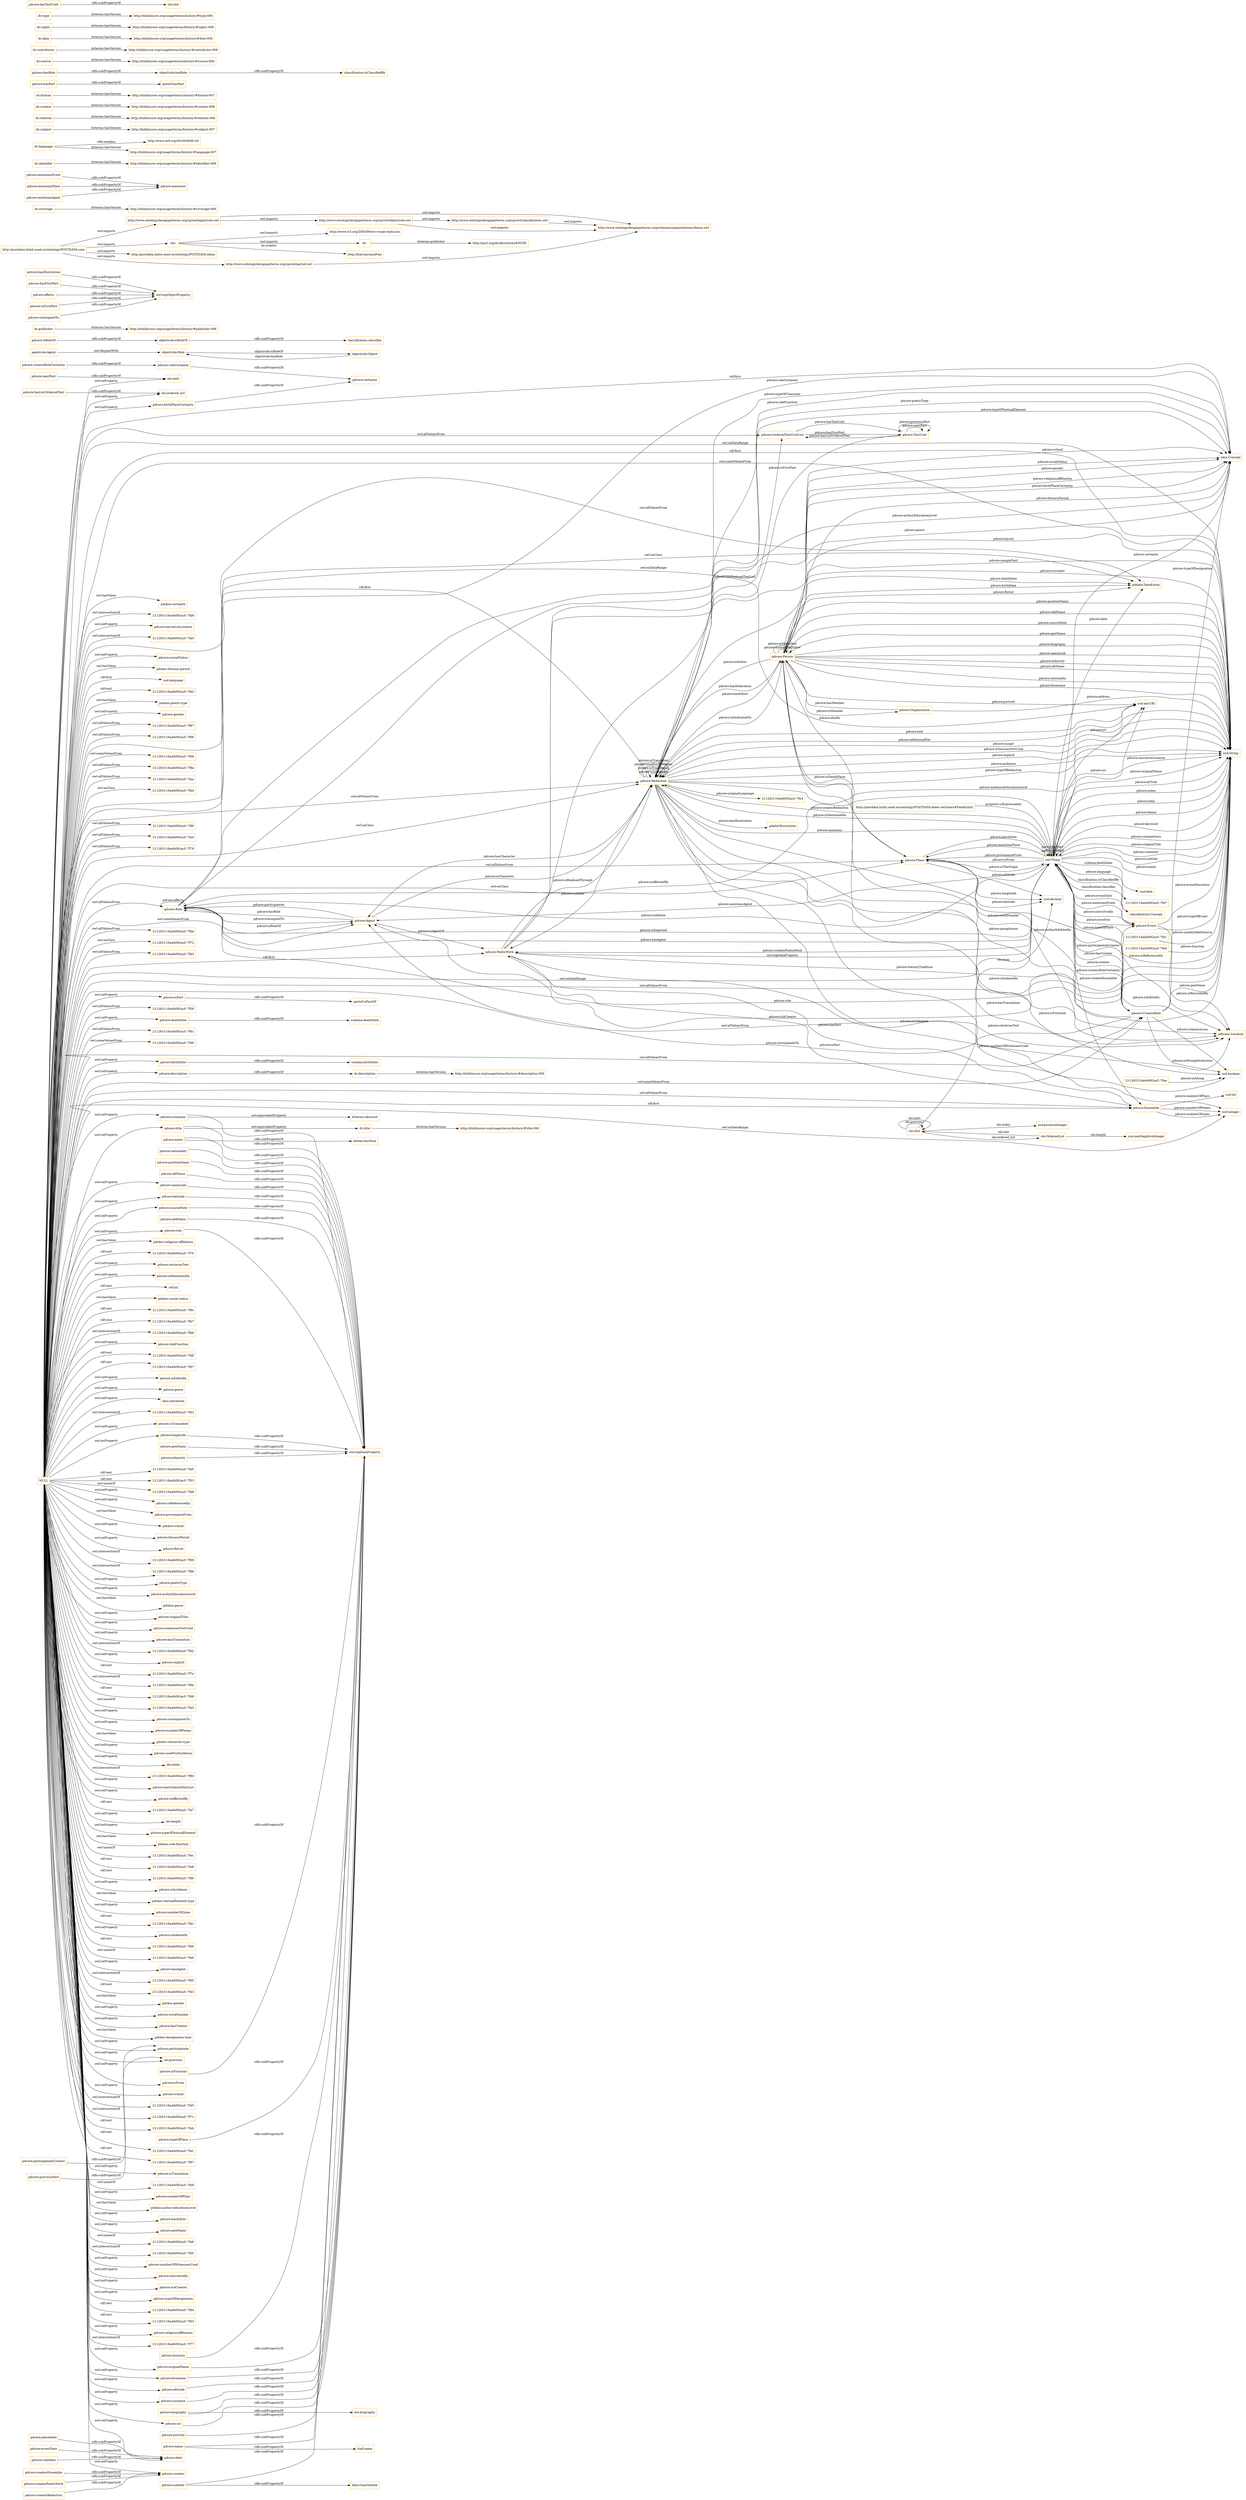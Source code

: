 digraph ar2dtool_diagram { 
rankdir=LR;
size="1501"
node [shape = rectangle, color="orange"]; "211281f:16ad4092acf:-7f87" "211281f:16ad4092acf:-7f66" "pdcore:Role" "211281f:16ad4092acf:-7fd9" "pdcore:OrderedTextUnitList" "211281f:16ad4092acf:-7fe1" "211281f:16ad4092acf:-7f9a" "agentrole:Agent" "211281f:16ad4092acf:-7faa" "pdadd:Illustration" "211281f:16ad4092acf:-7fed" "211281f:16ad4092acf:-7fd4" "pdcore:Agent" "pdcore:CreatorRole" "pdcore:Person" "211281f:16ad4092acf:-7f9f" "211281f:16ad4092acf:-7fa4" "pdcore:Organisation" "211281f:16ad4092acf:-7f78" "pdcore:Redaction" "pdcore:Ensemble" "211281f:16ad4092acf:-7fba" "211281f:16ad4092acf:-7f72" "211281f:16ad4092acf:-7fea" "pdcore:TextUnit" "211281f:16ad4092acf:-7fb3" "skos:Concept" "pdcore:Place" "pddate:DateEntity" "211281f:16ad4092acf:-7f56" "pdcore:Event" "211281f:16ad4092acf:-7f81" "211281f:16ad4092acf:-7f46" "pdtrans:Location" "pdcore:PoeticWork" "owl:Thing" "objectrole:Role" "objectrole:Object" "olo:Slot" "olo:OrderedList" "classification:Concept" ; /*classes style*/
	"pdcore:typeOfPlace" -> "owl:topDataProperty" [ label = "rdfs:subPropertyOf" ];
	"objectrole:isRoleOf" -> "classification:classifies" [ label = "rdfs:subPropertyOf" ];
	"dc:publisher" -> "http://dublincore.org/usage/terms/history/#publisher-006" [ label = "dcterms:hasVersion" ];
	"pdcore:hasIllustration" -> "owl:topObjectProperty" [ label = "rdfs:subPropertyOf" ];
	"http://www.ontologydesignpatterns.org/cp/owl/classification.owl" -> "http://www.ontologydesignpatterns.org/schemas/cpannotationschema.owl" [ label = "owl:imports" ];
	"pdcore:birthPlaceCertainty" -> "pdcore:certainty" [ label = "rdfs:subPropertyOf" ];
	"dc:coverage" -> "http://dublincore.org/usage/terms/history/#coverage-006" [ label = "dcterms:hasVersion" ];
	"pdcore:notes" -> "owl:topDataProperty" [ label = "rdfs:subPropertyOf" ];
	"pdcore:notes" -> "bibtex:hasNote" [ label = "rdfs:subPropertyOf" ];
	"http://www.ontologydesignpatterns.org/cp/owl/agentrole.owl" -> "http://www.ontologydesignpatterns.org/cp/owl/objectrole.owl" [ label = "owl:imports" ];
	"http://www.ontologydesignpatterns.org/cp/owl/agentrole.owl" -> "http://www.ontologydesignpatterns.org/schemas/cpannotationschema.owl" [ label = "owl:imports" ];
	"pdcore:mentionsEvent" -> "pdcore:mentions" [ label = "rdfs:subPropertyOf" ];
	"pdcore:hasFirstPart" -> "owl:topObjectProperty" [ label = "rdfs:subPropertyOf" ];
	"pdcore:roleDate" -> "pdcore:date" [ label = "rdfs:subPropertyOf" ];
	"pdcore:originalName" -> "owl:topDataProperty" [ label = "rdfs:subPropertyOf" ];
	"pdcore:roleCertainty" -> "pdcore:certainty" [ label = "rdfs:subPropertyOf" ];
	"pdcore:forename" -> "owl:topDataProperty" [ label = "rdfs:subPropertyOf" ];
	"pdcore:subtitle" -> "fabio:hasSubtitle" [ label = "rdfs:subPropertyOf" ];
	"pdcore:subtitle" -> "owl:topDataProperty" [ label = "rdfs:subPropertyOf" ];
	"pdcore:altitude" -> "owl:topDataProperty" [ label = "rdfs:subPropertyOf" ];
	"olo:" -> "http://www.w3.org/2003/06/sw-vocab-status/ns" [ label = "owl:imports" ];
	"olo:" -> "dc:" [ label = "owl:imports" ];
	"olo:" -> "http://foaf.me/zazi#me" [ label = "dc:creator" ];
	"pdcore:portrait" -> "owl:topDataProperty" [ label = "rdfs:subPropertyOf" ];
	"dc:identifier" -> "http://dublincore.org/usage/terms/history/#identifier-006" [ label = "dcterms:hasVersion" ];
	"dc:language" -> "http://www.ietf.org/rfc/rfc4646.txt" [ label = "rdfs:seeAlso" ];
	"dc:language" -> "http://dublincore.org/usage/terms/history/#language-007" [ label = "dcterms:hasVersion" ];
	"pdcore:nationality" -> "owl:topDataProperty" [ label = "rdfs:subPropertyOf" ];
	"pdcore:isPart" -> "partof:isPartOf" [ label = "rdfs:subPropertyOf" ];
	"pdcore:surname" -> "owl:topDataProperty" [ label = "rdfs:subPropertyOf" ];
	"dc:subject" -> "http://dublincore.org/usage/terms/history/#subject-007" [ label = "dcterms:hasVersion" ];
	"pdcore:uri" -> "owl:topDataProperty" [ label = "rdfs:subPropertyOf" ];
	"pdcore:addName" -> "owl:topDataProperty" [ label = "rdfs:subPropertyOf" ];
	"pdcore:genName" -> "owl:topDataProperty" [ label = "rdfs:subPropertyOf" ];
	"pdcore:placeDate" -> "pdcore:date" [ label = "rdfs:subPropertyOf" ];
	"http://www.ontologydesignpatterns.org/cp/owl/objectrole.owl" -> "http://www.ontologydesignpatterns.org/cp/owl/classification.owl" [ label = "owl:imports" ];
	"http://www.ontologydesignpatterns.org/cp/owl/objectrole.owl" -> "http://www.ontologydesignpatterns.org/schemas/cpannotationschema.owl" [ label = "owl:imports" ];
	"dc:relation" -> "http://dublincore.org/usage/terms/history/#relation-006" [ label = "dcterms:hasVersion" ];
	"pdcore:nameLink" -> "owl:topDataProperty" [ label = "rdfs:subPropertyOf" ];
	"dc:creator" -> "http://dublincore.org/usage/terms/history/#creator-006" [ label = "dcterms:hasVersion" ];
	"pdcore:biography" -> "owl:topDataProperty" [ label = "rdfs:subPropertyOf" ];
	"pdcore:biography" -> "bio:biography" [ label = "rdfs:subPropertyOf" ];
	"pdcore:latitude" -> "owl:topDataProperty" [ label = "rdfs:subPropertyOf" ];
	"dc:format" -> "http://dublincore.org/usage/terms/history/#format-007" [ label = "dcterms:hasVersion" ];
	"pdcore:hasPart" -> "partof:hasPart" [ label = "rdfs:subPropertyOf" ];
	"pdcore:sourceNote" -> "owl:topDataProperty" [ label = "rdfs:subPropertyOf" ];
	"pdcore:summary" -> "owl:topDataProperty" [ label = "rdfs:subPropertyOf" ];
	"pdcore:summary" -> "dcterms:abstract" [ label = "owl:equivalentProperty" ];
	"pdcore:nextPart" -> "olo:next" [ label = "rdfs:subPropertyOf" ];
	"pdcore:eventDate" -> "pdcore:date" [ label = "rdfs:subPropertyOf" ];
	"pdcore:name" -> "foaf:name" [ label = "rdfs:subPropertyOf" ];
	"pdcore:name" -> "owl:topDataProperty" [ label = "rdfs:subPropertyOf" ];
	"pdcore:hasRole" -> "objectrole:hasRole" [ label = "rdfs:subPropertyOf" ];
	"pdcore:title" -> "dc:title" [ label = "owl:equivalentProperty" ];
	"pdcore:title" -> "owl:topDataProperty" [ label = "rdfs:subPropertyOf" ];
	"pdcore:positionName" -> "owl:topDataProperty" [ label = "rdfs:subPropertyOf" ];
	"pdcore:altName" -> "owl:topDataProperty" [ label = "rdfs:subPropertyOf" ];
	"dc:source" -> "http://dublincore.org/usage/terms/history/#source-006" [ label = "dcterms:hasVersion" ];
	"dc:description" -> "http://dublincore.org/usage/terms/history/#description-006" [ label = "dcterms:hasVersion" ];
	"pdcore:role" -> "owl:topDataProperty" [ label = "rdfs:subPropertyOf" ];
	"pdcore:createsRedaction" -> "pdcore:creates" [ label = "rdfs:subPropertyOf" ];
	"pdcore:deathDate" -> "schema:deathDate" [ label = "rdfs:subPropertyOf" ];
	"pdcore:hasListOrderedText" -> "olo:ordered_list" [ label = "rdfs:subPropertyOf" ];
	"agentrole:Agent" -> "objectrole:Role" [ label = "owl:disjointWith" ];
	"http://postdata.linhd.uned.es/ontology/POSTDATA-core" -> "http://postdata.linhd.uned.es/ontology/POSTDATA-dates" [ label = "owl:imports" ];
	"http://postdata.linhd.uned.es/ontology/POSTDATA-core" -> "http://www.ontologydesignpatterns.org/cp/owl/agentrole.owl" [ label = "owl:imports" ];
	"http://postdata.linhd.uned.es/ontology/POSTDATA-core" -> "olo:" [ label = "owl:imports" ];
	"http://postdata.linhd.uned.es/ontology/POSTDATA-core" -> "http://www.ontologydesignpatterns.org/cp/owl/partof.owl" [ label = "owl:imports" ];
	"objectrole:hasRole" -> "classification:isClassifiedBy" [ label = "rdfs:subPropertyOf" ];
	"pdcore:affects" -> "owl:topObjectProperty" [ label = "rdfs:subPropertyOf" ];
	"pdcore:longitude" -> "owl:topDataProperty" [ label = "rdfs:subPropertyOf" ];
	"dc:contributor" -> "http://dublincore.org/usage/terms/history/#contributor-006" [ label = "dcterms:hasVersion" ];
	"pdcore:mentionsPlace" -> "pdcore:mentions" [ label = "rdfs:subPropertyOf" ];
	"dc:date" -> "http://dublincore.org/usage/terms/history/#date-006" [ label = "dcterms:hasVersion" ];
	"pdcore:mentionsAgent" -> "pdcore:mentions" [ label = "rdfs:subPropertyOf" ];
	"dc:rights" -> "http://dublincore.org/usage/terms/history/#rights-006" [ label = "dcterms:hasVersion" ];
	"pdcore:ethnicity" -> "owl:topDataProperty" [ label = "rdfs:subPropertyOf" ];
	"pdcore:participateAsCreator" -> "pdcore:participateAs" [ label = "rdfs:subPropertyOf" ];
	"pdcore:description" -> "dc:description" [ label = "rdfs:subPropertyOf" ];
	"NULL" -> "pdskos:religious-affiliation" [ label = "owl:hasValue" ];
	"NULL" -> "211281f:16ad4092acf:-7f75" [ label = "rdf:rest" ];
	"NULL" -> "pdcore:CreatorRole" [ label = "owl:someValuesFrom" ];
	"NULL" -> "pdcore:title" [ label = "owl:onProperty" ];
	"NULL" -> "pdcore:retrievesText" [ label = "owl:onProperty" ];
	"NULL" -> "pdcore:description" [ label = "owl:onProperty" ];
	"NULL" -> "pdcore:PoeticWork" [ label = "rdf:first" ];
	"NULL" -> "pdcore:isMentionedIn" [ label = "owl:onProperty" ];
	"NULL" -> "pdcore:birthDate" [ label = "owl:onProperty" ];
	"NULL" -> "rdf:nil" [ label = "rdf:rest" ];
	"NULL" -> "pdcore:longitude" [ label = "owl:onProperty" ];
	"NULL" -> "pdskos:social-status" [ label = "owl:hasValue" ];
	"NULL" -> "pdcore:birthPlaceCertainty" [ label = "owl:onProperty" ];
	"NULL" -> "211281f:16ad4092acf:-7fd9" [ label = "owl:someValuesFrom" ];
	"NULL" -> "211281f:16ad4092acf:-7f9c" [ label = "rdf:rest" ];
	"NULL" -> "211281f:16ad4092acf:-7fb7" [ label = "rdf:rest" ];
	"NULL" -> "211281f:16ad4092acf:-7fb9" [ label = "owl:intersectionOf" ];
	"NULL" -> "pdcore:roleFunction" [ label = "owl:onProperty" ];
	"NULL" -> "olo:ordered_list" [ label = "owl:onProperty" ];
	"NULL" -> "211281f:16ad4092acf:-7fdf" [ label = "rdf:rest" ];
	"NULL" -> "211281f:16ad4092acf:-7fd7" [ label = "rdf:rest" ];
	"NULL" -> "pdcore:Role" [ label = "owl:allValuesFrom" ];
	"NULL" -> "pdcore:isEditedIn" [ label = "owl:onProperty" ];
	"NULL" -> "pdcore:OrderedTextUnitList" [ label = "owl:allValuesFrom" ];
	"NULL" -> "pdcore:genre" [ label = "owl:onProperty" ];
	"NULL" -> "211281f:16ad4092acf:-7f81" [ label = "owl:allValuesFrom" ];
	"NULL" -> "skos:inScheme" [ label = "owl:onProperty" ];
	"NULL" -> "pdcore:CreatorRole" [ label = "owl:allValuesFrom" ];
	"NULL" -> "211281f:16ad4092acf:-7fd3" [ label = "owl:intersectionOf" ];
	"NULL" -> "pdcore:isTranslated" [ label = "owl:onProperty" ];
	"NULL" -> "pddate:DateEntity" [ label = "owl:onClass" ];
	"NULL" -> "211281f:16ad4092acf:-7f9a" [ label = "owl:allValuesFrom" ];
	"NULL" -> "pdcore:Ensemble" [ label = "owl:allValuesFrom" ];
	"NULL" -> "pdcore:altitude" [ label = "owl:onProperty" ];
	"NULL" -> "211281f:16ad4092acf:-7fe5" [ label = "rdf:rest" ];
	"NULL" -> "211281f:16ad4092acf:-7f53" [ label = "rdf:rest" ];
	"NULL" -> "211281f:16ad4092acf:-7fd8" [ label = "owl:unionOf" ];
	"NULL" -> "pdcore:isReferencedIn" [ label = "owl:onProperty" ];
	"NULL" -> "pdcore:role" [ label = "owl:onProperty" ];
	"NULL" -> "211281f:16ad4092acf:-7f87" [ label = "owl:allValuesFrom" ];
	"NULL" -> "pdcore:Agent" [ label = "owl:someValuesFrom" ];
	"NULL" -> "pdcore:participateAs" [ label = "owl:onProperty" ];
	"NULL" -> "pdcore:provenanceFrom" [ label = "owl:onProperty" ];
	"NULL" -> "pdskos:school" [ label = "owl:hasValue" ];
	"NULL" -> "skos:Concept" [ label = "rdf:first" ];
	"NULL" -> "pdcore:literaryPeriod" [ label = "owl:onProperty" ];
	"NULL" -> "xsd:string" [ label = "owl:someValuesFrom" ];
	"NULL" -> "pdcore:floruit" [ label = "owl:onProperty" ];
	"NULL" -> "211281f:16ad4092acf:-7f99" [ label = "owl:intersectionOf" ];
	"NULL" -> "211281f:16ad4092acf:-7f86" [ label = "owl:intersectionOf" ];
	"NULL" -> "pdcore:poeticType" [ label = "owl:onProperty" ];
	"NULL" -> "xsd:string" [ label = "owl:onDataRange" ];
	"NULL" -> "pdcore:surname" [ label = "owl:onProperty" ];
	"NULL" -> "pdcore:authorEducationLevel" [ label = "owl:onProperty" ];
	"NULL" -> "pdskos:genre" [ label = "owl:hasValue" ];
	"NULL" -> "pdcore:forename" [ label = "owl:onProperty" ];
	"NULL" -> "pdcore:originalTitle" [ label = "owl:onProperty" ];
	"NULL" -> "pdcore:witnessesNotUsed" [ label = "owl:onProperty" ];
	"NULL" -> "pdcore:hasTranslation" [ label = "owl:onProperty" ];
	"NULL" -> "211281f:16ad4092acf:-7fb2" [ label = "owl:intersectionOf" ];
	"NULL" -> "pdcore:Redaction" [ label = "owl:allValuesFrom" ];
	"NULL" -> "pdcore:isPart" [ label = "owl:onProperty" ];
	"NULL" -> "pdcore:latitude" [ label = "owl:onProperty" ];
	"NULL" -> "pdcore:explicit" [ label = "owl:onProperty" ];
	"NULL" -> "211281f:16ad4092acf:-7f7e" [ label = "rdf:rest" ];
	"NULL" -> "211281f:16ad4092acf:-7f9e" [ label = "owl:intersectionOf" ];
	"NULL" -> "211281f:16ad4092acf:-7fd6" [ label = "rdf:rest" ];
	"NULL" -> "211281f:16ad4092acf:-7fe3" [ label = "owl:unionOf" ];
	"NULL" -> "pdcore:correspondsTo" [ label = "owl:onProperty" ];
	"NULL" -> "pdcore:numberOfPoems" [ label = "owl:onProperty" ];
	"NULL" -> "pdskos:character-type" [ label = "owl:hasValue" ];
	"NULL" -> "pdcore:usedForSynthesis" [ label = "owl:onProperty" ];
	"NULL" -> "olo:index" [ label = "owl:onProperty" ];
	"NULL" -> "olo:previous" [ label = "owl:onProperty" ];
	"NULL" -> "pdcore:creates" [ label = "owl:onProperty" ];
	"NULL" -> "211281f:16ad4092acf:-7f80" [ label = "owl:intersectionOf" ];
	"NULL" -> "pdcore:hasOrderedTextList" [ label = "owl:onProperty" ];
	"NULL" -> "pdcore:isAffectedBy" [ label = "owl:onProperty" ];
	"NULL" -> "211281f:16ad4092acf:-7fa7" [ label = "rdf:rest" ];
	"NULL" -> "211281f:16ad4092acf:-7fd4" [ label = "owl:onClass" ];
	"NULL" -> "211281f:16ad4092acf:-7f78" [ label = "owl:allValuesFrom" ];
	"NULL" -> "xsd:string" [ label = "rdf:first" ];
	"NULL" -> "olo:length" [ label = "owl:onProperty" ];
	"NULL" -> "pdcore:typeOfTextualElement" [ label = "owl:onProperty" ];
	"NULL" -> "pdskos:role-function" [ label = "owl:hasValue" ];
	"NULL" -> "211281f:16ad4092acf:-7fec" [ label = "owl:unionOf" ];
	"NULL" -> "211281f:16ad4092acf:-7fe8" [ label = "rdf:rest" ];
	"NULL" -> "211281f:16ad4092acf:-7f6f" [ label = "rdf:rest" ];
	"NULL" -> "211281f:16ad4092acf:-7f9f" [ label = "owl:allValuesFrom" ];
	"NULL" -> "pdcore:isSynthesis" [ label = "owl:onProperty" ];
	"NULL" -> "pdskos:textualElement-type" [ label = "owl:hasValue" ];
	"NULL" -> "pdcore:numberOfLines" [ label = "owl:onProperty" ];
	"NULL" -> "211281f:16ad4092acf:-7fd1" [ label = "rdf:rest" ];
	"NULL" -> "pdcore:isIndexedIn" [ label = "owl:onProperty" ];
	"NULL" -> "211281f:16ad4092acf:-7fa4" [ label = "owl:allValuesFrom" ];
	"NULL" -> "211281f:16ad4092acf:-7faa" [ label = "owl:allValuesFrom" ];
	"NULL" -> "211281f:16ad4092acf:-7fb0" [ label = "rdf:rest" ];
	"NULL" -> "211281f:16ad4092acf:-7f46" [ label = "owl:someValuesFrom" ];
	"NULL" -> "211281f:16ad4092acf:-7fe0" [ label = "owl:unionOf" ];
	"NULL" -> "pdcore:hasAgent" [ label = "owl:onProperty" ];
	"NULL" -> "211281f:16ad4092acf:-7f72" [ label = "owl:onClass" ];
	"NULL" -> "211281f:16ad4092acf:-7f65" [ label = "owl:intersectionOf" ];
	"NULL" -> "211281f:16ad4092acf:-7f43" [ label = "rdf:rest" ];
	"NULL" -> "pdskos:gender" [ label = "owl:hasValue" ];
	"NULL" -> "pdcore:workNumber" [ label = "owl:onProperty" ];
	"NULL" -> "pdcore:hasCreator" [ label = "owl:onProperty" ];
	"NULL" -> "211281f:16ad4092acf:-7fb3" [ label = "owl:allValuesFrom" ];
	"NULL" -> "211281f:16ad4092acf:-7f56" [ label = "owl:allValuesFrom" ];
	"NULL" -> "pdskos:designation-type" [ label = "owl:hasValue" ];
	"NULL" -> "pdcore:deathDate" [ label = "owl:onProperty" ];
	"NULL" -> "xsd:decimal" [ label = "owl:onDataRange" ];
	"NULL" -> "pdcore:isFrom" [ label = "owl:onProperty" ];
	"NULL" -> "pdcore:uri" [ label = "owl:onProperty" ];
	"NULL" -> "pdcore:Redaction" [ label = "owl:onClass" ];
	"NULL" -> "pdcore:school" [ label = "owl:onProperty" ];
	"NULL" -> "211281f:16ad4092acf:-7f66" [ label = "owl:allValuesFrom" ];
	"NULL" -> "211281f:16ad4092acf:-7f45" [ label = "owl:intersectionOf" ];
	"NULL" -> "211281f:16ad4092acf:-7f71" [ label = "owl:intersectionOf" ];
	"NULL" -> "211281f:16ad4092acf:-7feb" [ label = "rdf:rest" ];
	"NULL" -> "pdcore:summary" [ label = "owl:onProperty" ];
	"NULL" -> "xsd:integer" [ label = "owl:onDataRange" ];
	"NULL" -> "211281f:16ad4092acf:-7fa1" [ label = "rdf:rest" ];
	"NULL" -> "211281f:16ad4092acf:-7f97" [ label = "rdf:rest" ];
	"NULL" -> "pdcore:isTranslation" [ label = "owl:onProperty" ];
	"NULL" -> "211281f:16ad4092acf:-7fe9" [ label = "owl:unionOf" ];
	"NULL" -> "pdcore:Place" [ label = "owl:onClass" ];
	"NULL" -> "pdcore:numberOfPlays" [ label = "owl:onProperty" ];
	"NULL" -> "pdskos:author-educationLevel" [ label = "owl:hasValue" ];
	"NULL" -> "pdcore:hasEditor" [ label = "owl:onProperty" ];
	"NULL" -> "pdcore:nameLink" [ label = "owl:onProperty" ];
	"NULL" -> "pdcore:Ensemble" [ label = "rdf:first" ];
	"NULL" -> "pdcore:penName" [ label = "owl:onProperty" ];
	"NULL" -> "211281f:16ad4092acf:-7fe6" [ label = "owl:unionOf" ];
	"NULL" -> "211281f:16ad4092acf:-7f55" [ label = "owl:intersectionOf" ];
	"NULL" -> "211281f:16ad4092acf:-7fba" [ label = "owl:allValuesFrom" ];
	"NULL" -> "pdcore:numberOfWitnessesUsed" [ label = "owl:onProperty" ];
	"NULL" -> "pdcore:isInvolvedIn" [ label = "owl:onProperty" ];
	"NULL" -> "pdcore:isACreator" [ label = "owl:onProperty" ];
	"NULL" -> "pdcore:typeOfDesignation" [ label = "owl:onProperty" ];
	"NULL" -> "pdtrans:Location" [ label = "owl:allValuesFrom" ];
	"NULL" -> "pdcore:Redaction" [ label = "rdf:first" ];
	"NULL" -> "211281f:16ad4092acf:-7f84" [ label = "rdf:rest" ];
	"NULL" -> "211281f:16ad4092acf:-7f63" [ label = "rdf:rest" ];
	"NULL" -> "pdcore:originalName" [ label = "owl:onProperty" ];
	"NULL" -> "pdcore:religiousAffiliation" [ label = "owl:onProperty" ];
	"NULL" -> "211281f:16ad4092acf:-7f77" [ label = "owl:intersectionOf" ];
	"NULL" -> "olo:next" [ label = "owl:onProperty" ];
	"NULL" -> "pdskos:certainty" [ label = "owl:hasValue" ];
	"NULL" -> "pdcore:sourceNote" [ label = "owl:onProperty" ];
	"NULL" -> "211281f:16ad4092acf:-7fa9" [ label = "owl:intersectionOf" ];
	"NULL" -> "pdcore:narrativeLocation" [ label = "owl:onProperty" ];
	"NULL" -> "211281f:16ad4092acf:-7fa3" [ label = "owl:intersectionOf" ];
	"NULL" -> "pdcore:date" [ label = "owl:onProperty" ];
	"NULL" -> "xsd:anyURI" [ label = "owl:onDataRange" ];
	"NULL" -> "pdcore:Place" [ label = "owl:allValuesFrom" ];
	"NULL" -> "pdcore:socialStatus" [ label = "owl:onProperty" ];
	"NULL" -> "pdskos:literary-period" [ label = "owl:hasValue" ];
	"NULL" -> "pddate:DateEntity" [ label = "owl:allValuesFrom" ];
	"NULL" -> "xsd:language" [ label = "rdf:first" ];
	"NULL" -> "211281f:16ad4092acf:-7fe2" [ label = "rdf:rest" ];
	"NULL" -> "pdskos:poetic-type" [ label = "owl:hasValue" ];
	"NULL" -> "pdcore:gender" [ label = "owl:onProperty" ];
	"NULL" -> "pdcore:Event" [ label = "owl:allValuesFrom" ];
	"dc:" -> "http://purl.org/dc/aboutdcmi#DCMI" [ label = "dcterms:publisher" ];
	"dc:title" -> "http://dublincore.org/usage/terms/history/#title-006" [ label = "dcterms:hasVersion" ];
	"pdcore:isRoleOf" -> "objectrole:isRoleOf" [ label = "rdfs:subPropertyOf" ];
	"pdcore:isFictional" -> "owl:topDataProperty" [ label = "rdfs:subPropertyOf" ];
	"pdcore:function" -> "owl:topDataProperty" [ label = "rdfs:subPropertyOf" ];
	"dc:type" -> "http://dublincore.org/usage/terms/history/#type-006" [ label = "dcterms:hasVersion" ];
	"pdcore:previousPart" -> "olo:previous" [ label = "rdfs:subPropertyOf" ];
	"pdcore:createsEnsemble" -> "pdcore:creates" [ label = "rdfs:subPropertyOf" ];
	"pdcore:createsPoeticWork" -> "pdcore:creates" [ label = "rdfs:subPropertyOf" ];
	"pdcore:hasTextUnit" -> "olo:slot" [ label = "rdfs:subPropertyOf" ];
	"pdcore:creatorRoleCertainty" -> "pdcore:roleCertainty" [ label = "rdfs:subPropertyOf" ];
	"pdcore:isFirstPart" -> "owl:topObjectProperty" [ label = "rdfs:subPropertyOf" ];
	"pdcore:isAssignedTo" -> "owl:topObjectProperty" [ label = "rdfs:subPropertyOf" ];
	"pdcore:birthDate" -> "schema:birthDate" [ label = "rdfs:subPropertyOf" ];
	"http://www.ontologydesignpatterns.org/cp/owl/partof.owl" -> "http://www.ontologydesignpatterns.org/schemas/cpannotationschema.owl" [ label = "owl:imports" ];
	"pdcore:Person" -> "pdcore:Person" [ label = "pdcore:authorHasEditor" ];
	"pdcore:Redaction" -> "owl:Thing" [ label = "pdcore:mentions" ];
	"pdcore:Person" -> "xsd:boolean" [ label = "pdcore:isFictional" ];
	"owl:Thing" -> "pdcore:Role" [ label = "pdcore:hasAgent" ];
	"pdcore:Role" -> "xsd:string" [ label = "pdcore:role" ];
	"pdcore:Redaction" -> "pdcore:Redaction" [ label = "pdcore:isSynthesis" ];
	"owl:Thing" -> "xsd:string" [ label = "pdcore:narrativeLocation" ];
	"pdcore:CreatorRole" -> "xsd:string" [ label = "pdcore:penName" ];
	"owl:Thing" -> "pdcore:Event" [ label = "pdcore:mentionsEvent" ];
	"pdcore:Ensemble" -> "xsd:integer" [ label = "pdcore:numberOfLines" ];
	"pdcore:Redaction" -> "pdcore:Redaction" [ label = "pdcore:isTranslation" ];
	"pdcore:Redaction" -> "xsd:string" [ label = "pdcore:audienceEducationLevel" ];
	"pdcore:Event" -> "xsd:string" [ label = "pdcore:eventNarration" ];
	"owl:Thing" -> "xsd:string" [ label = "pdcore:originalName" ];
	"pdcore:Redaction" -> "xsd:string" [ label = "pdcore:workNumber" ];
	"pdcore:OrderedTextUnitList" -> "pdcore:TextUnit" [ label = "pdcore:hasTextUnit" ];
	"pdcore:Redaction" -> "pdcore:Person" [ label = "pdcore:hasEditor" ];
	"olo:Slot" -> "olo:Slot" [ label = "olo:previous" ];
	"pdcore:Person" -> "pdcore:Redaction" [ label = "pdcore:isEditor" ];
	"owl:Thing" -> "xsd:string" [ label = "pdcore:altTitle" ];
	"pdcore:Person" -> "pdcore:Person" [ label = "pdcore:editsAuthor" ];
	"pdcore:Redaction" -> "pdadd:Illustration" [ label = "pdcore:hasIllustration" ];
	"pdcore:Person" -> "pddate:DateEntity" [ label = "pdcore:floruit" ];
	"pdcore:Person" -> "xsd:string" [ label = "pdcore:surname" ];
	"pdcore:Person" -> "xsd:string" [ label = "pdcore:positionName" ];
	"pdcore:TextUnit" -> "pdcore:TextUnit" [ label = "pdcore:nextPart" ];
	"owl:Thing" -> "pdcore:Role" [ label = "pdcore:isAffectedBy" ];
	"owl:Thing" -> "pdcore:CreatorRole" [ label = "pdcore:hasCreator" ];
	"classification:Concept" -> "owl:Thing" [ label = "classification:classifies" ];
	"pdcore:Redaction" -> "pdcore:Person" [ label = "pdcore:isDedicatedTo" ];
	"pdcore:Person" -> "pdcore:Redaction" [ label = "pdcore:hasDedication" ];
	"pdcore:Redaction" -> "xsd:string" [ label = "pdcore:paraphrasis" ];
	"owl:Thing" -> "pdtrans:Location" [ label = "pdcore:isEditedIn" ];
	"pdcore:Event" -> "xsd:string" [ label = "pdcore:typeOfEvent" ];
	"pdcore:TextUnit" -> "pdcore:TextUnit" [ label = "pdcore:previousPart" ];
	"pdcore:CreatorRole" -> "pdcore:Agent" [ label = "pdcore:isACreator" ];
	"pdcore:Person" -> "pddate:DateEntity" [ label = "pdcore:deathDate" ];
	"pdcore:Role" -> "pdcore:Agent" [ label = "pdcore:isAssignedTo" ];
	"pdcore:Role" -> "pdcore:Role" [ label = "pdcore:affects" ];
	"pdcore:Person" -> "xsd:string" [ label = "pdcore:addName" ];
	"pdcore:Event" -> "pdtrans:Location" [ label = "pdcore:isRecordedBy" ];
	"pdcore:Place" -> "owl:Thing" [ label = "pdcore:isTheOrigin" ];
	"pdcore:CreatorRole" -> "xsd:boolean" [ label = "pdcore:isAnonymous" ];
	"pdcore:Redaction" -> "pdcore:Agent" [ label = "pdcore:hasCharacter" ];
	"owl:Thing" -> "xsd:anyURI" [ label = "pdcore:url" ];
	"pdcore:Redaction" -> "xsd:anyURI" [ label = "pdcore:text" ];
	"pdcore:Redaction" -> "xsd:string" [ label = "pdcore:layout" ];
	"pdcore:Redaction" -> "xsd:anyURI" [ label = "pdcore:additionalFile" ];
	"pdcore:PoeticWork" -> "xsd:boolean" [ label = "pdcore:isCalligram" ];
	"owl:Thing" -> "xsd:anyURI" [ label = "pdcore:uri" ];
	"owl:Thing" -> "pdcore:Place" [ label = "pdcore:mentionsPlace" ];
	"olo:Slot" -> "olo:OrderedList" [ label = "olo:ordered_list" ];
	"owl:Thing" -> "pdcore:CreatorRole" [ label = "pdcore:participateAsCreator" ];
	"pdcore:Redaction" -> "skos:Concept" [ label = "pdcore:typeOfTextualElement" ];
	"olo:OrderedList" -> "xsd:nonNegativeInteger" [ label = "olo:length" ];
	"owl:Thing" -> "pdcore:Agent" [ label = "pdcore:mentionsAgent" ];
	"owl:Thing" -> "pdcore:Event" [ label = "pdcore:isInvolvedIn" ];
	"pdcore:Agent" -> "pdcore:Role" [ label = "pdcore:participateAs" ];
	"pdcore:Place" -> "xsd:decimal" [ label = "pdcore:longitude" ];
	"pdcore:Redaction" -> "pdcore:PoeticWork" [ label = "pdcore:realises" ];
	"pdcore:PoeticWork" -> "pdcore:Redaction" [ label = "pdcore:isRealisedThrough" ];
	"pdcore:Person" -> "skos:Concept" [ label = "pdcore:religiousAffiliation" ];
	"pdcore:Role" -> "pdcore:Agent" [ label = "pdcore:isRoleOf" ];
	"owl:Thing" -> "xsd:string" [ label = "pdcore:notes" ];
	"pdcore:Person" -> "xsd:string" [ label = "pdcore:sourceNote" ];
	"pdcore:Redaction" -> "xsd:string" [ label = "pdcore:sampleText" ];
	"pdcore:Redaction" -> "xsd:string" [ label = "pdcore:incipit" ];
	"pdcore:Person" -> "pddate:DateEntity" [ label = "pdcore:birthDate" ];
	"pdcore:Person" -> "skos:Concept" [ label = "pdcore:birthPlaceCertainty" ];
	"pdcore:Person" -> "skos:Concept" [ label = "pdcore:literaryPeriod" ];
	"owl:Thing" -> "xsd:string" [ label = "pdcore:title" ];
	"pdcore:Ensemble" -> "pdcore:PoeticWork" [ label = "pdcore:hasPart" ];
	"pdcore:PoeticWork" -> "owl:Thing" [ label = "owl:topDataProperty" ];
	"http://postdata.linhd.uned.es/ontology/POSTDATA-dates.owl/class#DateEntity" -> "owl:Thing" [ label = "property:isExpressedAs" ];
	"pdcore:Person" -> "xsd:string" [ label = "pdcore:genName" ];
	"pdcore:TextUnit" -> "pdcore:Redaction" [ label = "pdcore:isFirstPart" ];
	"pdcore:Redaction" -> "pdcore:Redaction" [ label = "pdcore:usedForSynthesis" ];
	"owl:Thing" -> "pdcore:PoeticWork" [ label = "pdcore:createsPoeticWork" ];
	"pdcore:Person" -> "xsd:string" [ label = "pdcore:biography" ];
	"pdcore:CreatorRole" -> "skos:Concept" [ label = "pdcore:typeOfDesignation" ];
	"pdcore:TextUnit" -> "pdcore:OrderedTextUnitList" [ label = "pdcore:hasListOrderedText" ];
	"owl:Thing" -> "skos:Concept" [ label = "pdcore:certainty" ];
	"pdcore:PoeticWork" -> "pdcore:Ensemble" [ label = "pdcore:isPart" ];
	"olo:OrderedList" -> "olo:Slot" [ label = "olo:slot" ];
	"pdcore:Person" -> "skos:Concept" [ label = "pdcore:school" ];
	"owl:Thing" -> "pdcore:Ensemble" [ label = "pdcore:createsEnsemble" ];
	"olo:Slot" -> "olo:Slot" [ label = "olo:next" ];
	"owl:Thing" -> "xsd:date" [ label = "schema:deathDate" ];
	"pdcore:Redaction" -> "pdcore:Redaction" [ label = "pdcore:isTranslated" ];
	"owl:Thing" -> "pdtrans:Location" [ label = "pdcore:isReferencedIn" ];
	"pdcore:PoeticWork" -> "xsd:string" [ label = "pdcore:literaryTradition" ];
	"pdcore:Place" -> "xsd:decimal" [ label = "pdcore:latitude" ];
	"pdcore:Person" -> "pdcore:Place" [ label = "pdcore:diedIn" ];
	"211281f:16ad4092acf:-7fe1" -> "xsd:string" [ label = "pdcore:unidentifiedSource" ];
	"pdcore:Place" -> "xsd:decimal" [ label = "pdcore:altitude" ];
	"pdcore:CreatorRole" -> "owl:Thing" [ label = "pdcore:creates" ];
	"owl:Thing" -> "xsd:string" [ label = "pdcore:theme" ];
	"pdcore:CreatorRole" -> "owl:Thing" [ label = "pdcore:creatorRoleCertainty" ];
	"pdcore:Event" -> "owl:Thing" [ label = "pdcore:involves" ];
	"pdcore:Role" -> "skos:Concept" [ label = "pdcore:roleFunction" ];
	"owl:Thing" -> "pdcore:Redaction" [ label = "pdcore:createsRedaction" ];
	"pdcore:Role" -> "owl:Thing" [ label = "pdcore:roleDate" ];
	"pdcore:PoeticWork" -> "skos:Concept" [ label = "pdcore:poeticType" ];
	"pdcore:Place" -> "xsd:string" [ label = "pdcore:typeOfPlace" ];
	"olo:Slot" -> "owl:Thing" [ label = "olo:item" ];
	"pdcore:Person" -> "xsd:string" [ label = "pdcore:nameLink" ];
	"owl:Thing" -> "pdcore:Place" [ label = "pdcore:provenanceFrom" ];
	"pdcore:Ensemble" -> "xsd:int" [ label = "pdcore:numberOfPlays" ];
	"pdcore:Person" -> "pdtrans:Location" [ label = "pdcore:authorIsEditedIn" ];
	"owl:Thing" -> "xsd:string" [ label = "pdcore:keyword" ];
	"pdcore:Person" -> "xsd:string" [ label = "pdcore:ethnicity" ];
	"pdcore:Redaction" -> "pdtrans:Location" [ label = "pdcore:isIndexedIn" ];
	"pdcore:Place" -> "owl:Thing" [ label = "pdcore:placeDate" ];
	"211281f:16ad4092acf:-7fea" -> "xsd:boolean" [ label = "pdcore:isASong" ];
	"pdcore:Person" -> "xsd:string" [ label = "pdcore:altName" ];
	"owl:Thing" -> "xsd:string" [ label = "pdcore:commentary" ];
	"owl:Thing" -> "xsd:string" [ label = "pdcore:originalTitle" ];
	"owl:Thing" -> "classification:Concept" [ label = "classification:isClassifiedBy" ];
	"owl:Thing" -> "xsd:string" [ label = "pdcore:summary" ];
	"pdcore:Person" -> "skos:Concept" [ label = "pdcore:socialStatus" ];
	"owl:Thing" -> "owl:Thing" [ label = "partof:isPartOf" ];
	"pdcore:Redaction" -> "pdcore:OrderedTextUnitList" [ label = "pdcore:hasOrderedTextList" ];
	"pdcore:Agent" -> "pdcore:Redaction" [ label = "pdcore:isCharacter" ];
	"olo:Slot" -> "xsd:positiveInteger" [ label = "olo:index" ];
	"211281f:16ad4092acf:-7fed" -> "xsd:string" [ label = "pdcore:function" ];
	"pdcore:PoeticWork" -> "skos:Concept" [ label = "pdcore:authorEducationLevel" ];
	"owl:Thing" -> "pdcore:Place" [ label = "pdcore:isFrom" ];
	"pdcore:Redaction" -> "pdtrans:Location" [ label = "pdcore:hasTranslation" ];
	"pdcore:Event" -> "owl:Thing" [ label = "pdcore:eventDate" ];
	"pdcore:CreatorRole" -> "xsd:boolean" [ label = "pdcore:isWrongAttribution" ];
	"pdcore:Redaction" -> "xsd:string" [ label = "pdcore:witnessesNotUsed" ];
	"pdcore:Role" -> "owl:Thing" [ label = "pdcore:isDepicted" ];
	"owl:Thing" -> "pddate:DateEntity" [ label = "pdcore:date" ];
	"pdcore:CreatorRole" -> "pdcore:Agent" [ label = "pdcore:correspondsTo" ];
	"objectrole:Object" -> "objectrole:Role" [ label = "objectrole:hasRole" ];
	"pdcore:Person" -> "xsd:string" [ label = "pdcore:nationality" ];
	"owl:Thing" -> "pdcore:Redaction" [ label = "pdcore:isMentionedIn" ];
	"pdcore:OrderedTextUnitList" -> "pdcore:TextUnit" [ label = "pdcore:hasFirstPart" ];
	"pdcore:Person" -> "pdcore:Organisation" [ label = "pdcore:isMember" ];
	"pdcore:Role" -> "skos:Concept" [ label = "pdcore:roleCertainty" ];
	"pdcore:Person" -> "xsd:anyURI" [ label = "pdcore:portrait" ];
	"pdcore:Role" -> "skos:Concept" [ label = "pdcore:typeOfCharacter" ];
	"pdcore:Organisation" -> "xsd:string" [ label = "pdcore:address" ];
	"pdcore:Organisation" -> "pdcore:Person" [ label = "pdcore:hasMember" ];
	"pdcore:Redaction" -> "xsd:string" [ label = "pdcore:explicit" ];
	"owl:Thing" -> "xsd:string" [ label = "pdcore:subtitle" ];
	"pdcore:Agent" -> "pdcore:PoeticWork" [ label = "pdcore:isAgentOf" ];
	"pdcore:Redaction" -> "pdtrans:Location" [ label = "pdcore:retrievesText" ];
	"pdcore:Person" -> "skos:Concept" [ label = "pdcore:gender" ];
	"pdcore:PoeticWork" -> "skos:Concept" [ label = "pdcore:genre" ];
	"owl:Thing" -> "xsd:string" [ label = "pdcore:name" ];
	"pdcore:Person" -> "xsd:string" [ label = "pdcore:forename" ];
	"pdcore:Agent" -> "pdcore:Role" [ label = "pdcore:hasRole" ];
	"pdcore:Ensemble" -> "xsd:integer" [ label = "pdcore:numberOfPoems" ];
	"pdcore:Redaction" -> "xsd:string" [ label = "pdcore:audience" ];
	"pdcore:Redaction" -> "xsd:string" [ label = "pdcore:typeOfRedaction" ];
	"pdcore:Redaction" -> "xsd:integer" [ label = "pdcore:numberOfWitnessesUsed" ];
	"pdcore:Redaction" -> "211281f:16ad4092acf:-7fe4" [ label = "pdcore:originalLanguage" ];
	"owl:Thing" -> "owl:Thing" [ label = "partof:hasPart" ];
	"pdcore:Place" -> "pdcore:Person" [ label = "pdcore:isDeathPlace" ];
	"owl:Thing" -> "211281f:16ad4092acf:-7fe7" [ label = "pdcore:language" ];
	"objectrole:Role" -> "objectrole:Object" [ label = "objectrole:isRoleOf" ];

}
